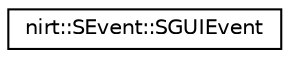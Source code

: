 digraph "Graphical Class Hierarchy"
{
 // LATEX_PDF_SIZE
  edge [fontname="Helvetica",fontsize="10",labelfontname="Helvetica",labelfontsize="10"];
  node [fontname="Helvetica",fontsize="10",shape=record];
  rankdir="LR";
  Node0 [label="nirt::SEvent::SGUIEvent",height=0.2,width=0.4,color="black", fillcolor="white", style="filled",URL="$structnirt_1_1SEvent_1_1SGUIEvent.html",tooltip="Any kind of GUI event."];
}
